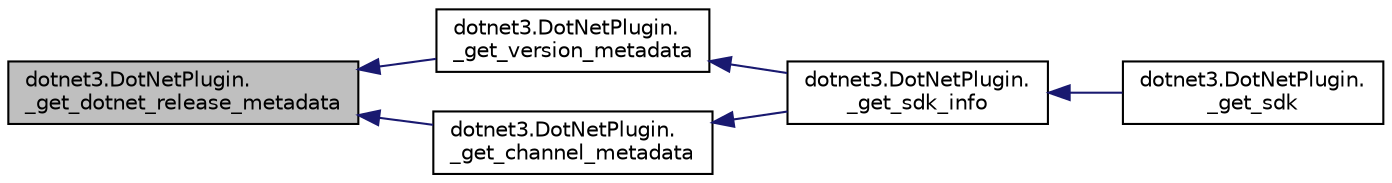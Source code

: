 digraph "dotnet3.DotNetPlugin._get_dotnet_release_metadata"
{
  edge [fontname="Helvetica",fontsize="10",labelfontname="Helvetica",labelfontsize="10"];
  node [fontname="Helvetica",fontsize="10",shape=record];
  rankdir="LR";
  Node11 [label="dotnet3.DotNetPlugin.\l_get_dotnet_release_metadata",height=0.2,width=0.4,color="black", fillcolor="grey75", style="filled", fontcolor="black"];
  Node11 -> Node12 [dir="back",color="midnightblue",fontsize="10",style="solid",fontname="Helvetica"];
  Node12 [label="dotnet3.DotNetPlugin.\l_get_version_metadata",height=0.2,width=0.4,color="black", fillcolor="white", style="filled",URL="$classdotnet3_1_1_dot_net_plugin.html#aae35d5b42043c15622ccfd70d851b3f4"];
  Node12 -> Node13 [dir="back",color="midnightblue",fontsize="10",style="solid",fontname="Helvetica"];
  Node13 [label="dotnet3.DotNetPlugin.\l_get_sdk_info",height=0.2,width=0.4,color="black", fillcolor="white", style="filled",URL="$classdotnet3_1_1_dot_net_plugin.html#ac23a832e28d57ef05998c9d1900179a5"];
  Node13 -> Node14 [dir="back",color="midnightblue",fontsize="10",style="solid",fontname="Helvetica"];
  Node14 [label="dotnet3.DotNetPlugin.\l_get_sdk",height=0.2,width=0.4,color="black", fillcolor="white", style="filled",URL="$classdotnet3_1_1_dot_net_plugin.html#abf6332bbcc761eb3b072a33634fdbaf1"];
  Node11 -> Node15 [dir="back",color="midnightblue",fontsize="10",style="solid",fontname="Helvetica"];
  Node15 [label="dotnet3.DotNetPlugin.\l_get_channel_metadata",height=0.2,width=0.4,color="black", fillcolor="white", style="filled",URL="$classdotnet3_1_1_dot_net_plugin.html#aca78525d202ce3cbe91cc807649ef60f"];
  Node15 -> Node13 [dir="back",color="midnightblue",fontsize="10",style="solid",fontname="Helvetica"];
}
